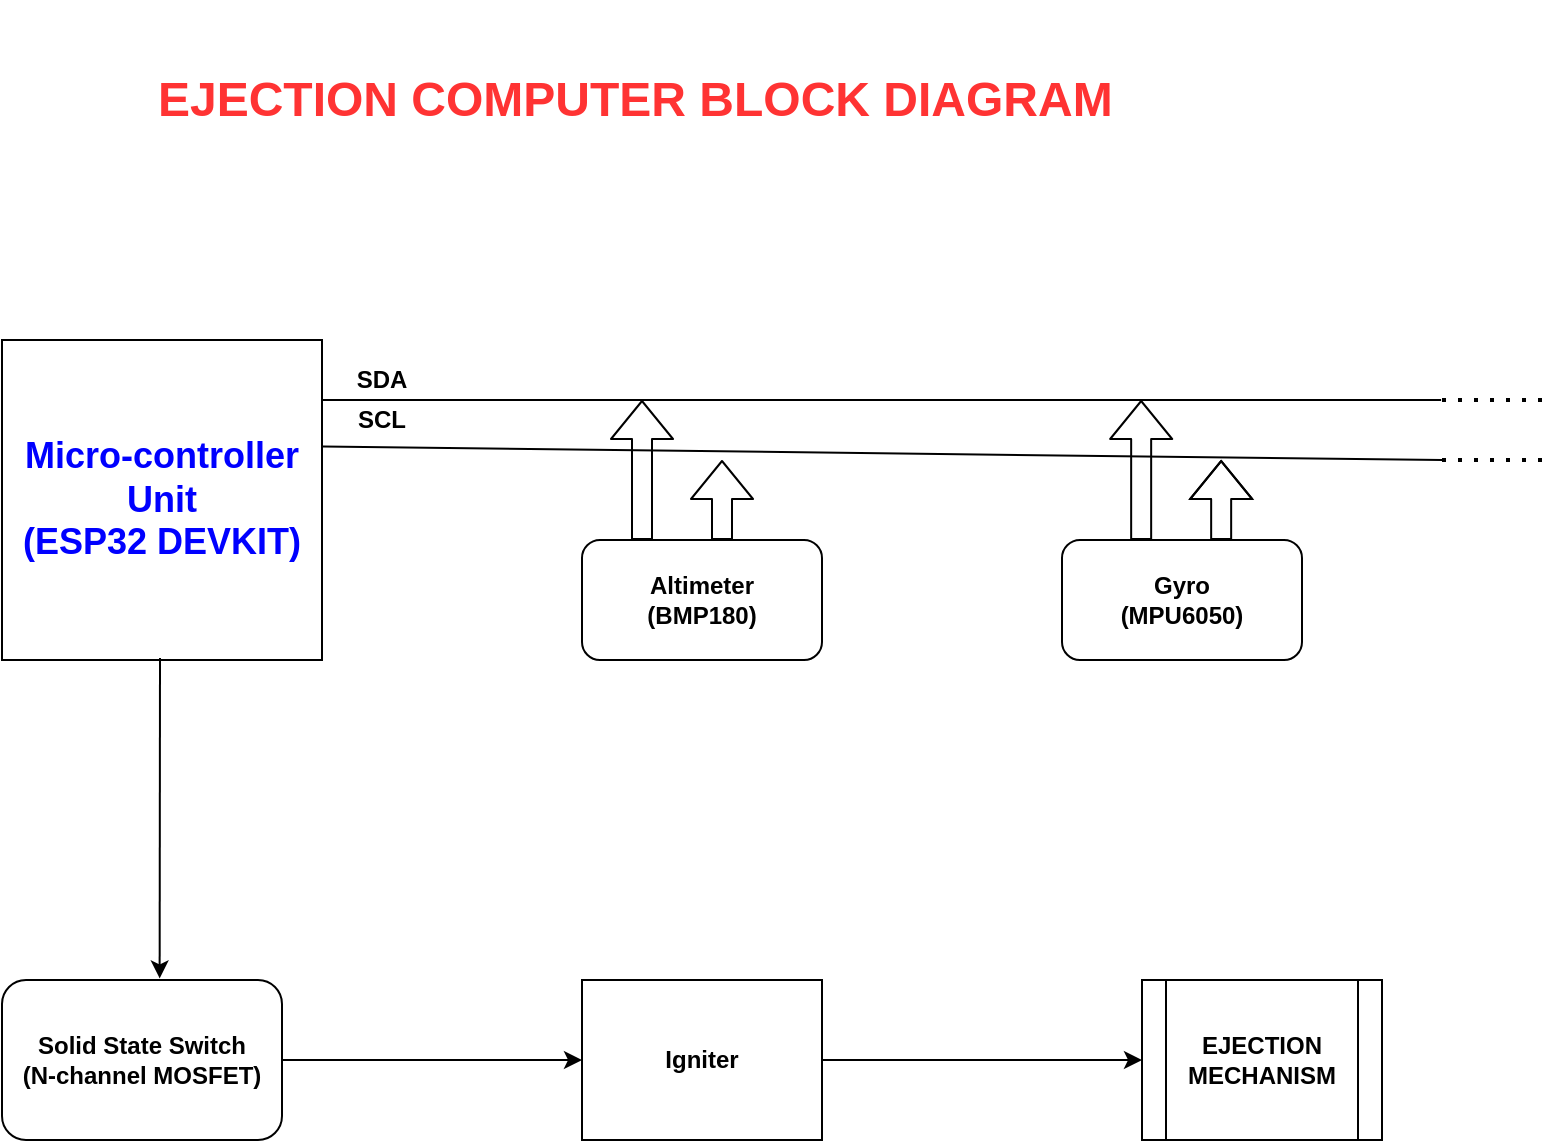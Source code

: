 <mxfile version="13.9.9" type="device"><diagram id="4-7bKPPd9wetrv89MTK9" name="Page-1"><mxGraphModel dx="1551" dy="909" grid="1" gridSize="10" guides="1" tooltips="1" connect="1" arrows="1" fold="1" page="1" pageScale="1" pageWidth="1169" pageHeight="1654" math="0" shadow="0"><root><mxCell id="0"/><mxCell id="1" parent="0"/><mxCell id="a2ZXMqUDyLlCr0ly1ATA-32" value="&lt;h1&gt;&lt;font color=&quot;#ff3333&quot;&gt;EJECTION COMPUTER BLOCK DIAGRAM&amp;nbsp;&lt;/font&gt;&lt;/h1&gt;" style="text;html=1;strokeColor=none;fillColor=none;align=center;verticalAlign=middle;whiteSpace=wrap;rounded=0;" vertex="1" parent="1"><mxGeometry x="310" y="60" width="520" height="100" as="geometry"/></mxCell><mxCell id="a2ZXMqUDyLlCr0ly1ATA-33" value="" style="group" vertex="1" connectable="0" parent="1"><mxGeometry x="250" y="230" width="770" height="400" as="geometry"/></mxCell><mxCell id="a2ZXMqUDyLlCr0ly1ATA-1" value="&lt;h2&gt;&lt;font color=&quot;#0000ff&quot;&gt;&lt;b&gt;Micro-controller Unit&lt;br&gt;&lt;/b&gt;&lt;b&gt;(ESP32 DEVKIT)&lt;/b&gt;&lt;/font&gt;&lt;/h2&gt;" style="whiteSpace=wrap;html=1;aspect=fixed;" vertex="1" parent="a2ZXMqUDyLlCr0ly1ATA-33"><mxGeometry width="160" height="160" as="geometry"/></mxCell><mxCell id="a2ZXMqUDyLlCr0ly1ATA-3" value="&lt;b&gt;Altimeter&lt;br&gt;(BMP180)&lt;/b&gt;" style="rounded=1;whiteSpace=wrap;html=1;" vertex="1" parent="a2ZXMqUDyLlCr0ly1ATA-33"><mxGeometry x="290" y="100" width="120" height="60" as="geometry"/></mxCell><mxCell id="a2ZXMqUDyLlCr0ly1ATA-4" value="&lt;b&gt;Gyro&lt;br&gt;(MPU6050)&lt;/b&gt;" style="rounded=1;whiteSpace=wrap;html=1;" vertex="1" parent="a2ZXMqUDyLlCr0ly1ATA-33"><mxGeometry x="530" y="100" width="120" height="60" as="geometry"/></mxCell><mxCell id="a2ZXMqUDyLlCr0ly1ATA-7" value="&lt;b&gt;Solid State Switch&lt;br&gt;(N-channel MOSFET)&lt;/b&gt;" style="rounded=1;whiteSpace=wrap;html=1;" vertex="1" parent="a2ZXMqUDyLlCr0ly1ATA-33"><mxGeometry y="320" width="140" height="80" as="geometry"/></mxCell><mxCell id="a2ZXMqUDyLlCr0ly1ATA-9" value="&lt;b&gt;Igniter&lt;/b&gt;" style="rounded=0;whiteSpace=wrap;html=1;" vertex="1" parent="a2ZXMqUDyLlCr0ly1ATA-33"><mxGeometry x="290" y="320" width="120" height="80" as="geometry"/></mxCell><mxCell id="a2ZXMqUDyLlCr0ly1ATA-12" value="&lt;b&gt;EJECTION MECHANISM&lt;/b&gt;" style="shape=process;whiteSpace=wrap;html=1;backgroundOutline=1;" vertex="1" parent="a2ZXMqUDyLlCr0ly1ATA-33"><mxGeometry x="570" y="320" width="120" height="80" as="geometry"/></mxCell><mxCell id="a2ZXMqUDyLlCr0ly1ATA-13" value="" style="endArrow=none;html=1;exitX=1.003;exitY=0.333;exitDx=0;exitDy=0;exitPerimeter=0;" edge="1" parent="a2ZXMqUDyLlCr0ly1ATA-33" source="a2ZXMqUDyLlCr0ly1ATA-1"><mxGeometry width="50" height="50" relative="1" as="geometry"><mxPoint x="170" y="60" as="sourcePoint"/><mxPoint x="720" y="60" as="targetPoint"/></mxGeometry></mxCell><mxCell id="a2ZXMqUDyLlCr0ly1ATA-16" value="" style="endArrow=none;html=1;exitX=1.003;exitY=0.333;exitDx=0;exitDy=0;exitPerimeter=0;" edge="1" parent="a2ZXMqUDyLlCr0ly1ATA-33"><mxGeometry width="50" height="50" relative="1" as="geometry"><mxPoint x="160.0" y="30.0" as="sourcePoint"/><mxPoint x="719.55" y="30.05" as="targetPoint"/></mxGeometry></mxCell><mxCell id="a2ZXMqUDyLlCr0ly1ATA-17" value="" style="endArrow=none;dashed=1;html=1;dashPattern=1 3;strokeWidth=2;" edge="1" parent="a2ZXMqUDyLlCr0ly1ATA-33"><mxGeometry width="50" height="50" relative="1" as="geometry"><mxPoint x="720" y="30" as="sourcePoint"/><mxPoint x="770" y="30" as="targetPoint"/></mxGeometry></mxCell><mxCell id="a2ZXMqUDyLlCr0ly1ATA-18" value="" style="endArrow=none;dashed=1;html=1;dashPattern=1 3;strokeWidth=2;" edge="1" parent="a2ZXMqUDyLlCr0ly1ATA-33"><mxGeometry width="50" height="50" relative="1" as="geometry"><mxPoint x="720" y="60" as="sourcePoint"/><mxPoint x="770" y="60" as="targetPoint"/></mxGeometry></mxCell><mxCell id="a2ZXMqUDyLlCr0ly1ATA-19" value="" style="shape=flexArrow;endArrow=classic;html=1;" edge="1" parent="a2ZXMqUDyLlCr0ly1ATA-33"><mxGeometry width="50" height="50" relative="1" as="geometry"><mxPoint x="320" y="100" as="sourcePoint"/><mxPoint x="320" y="30" as="targetPoint"/></mxGeometry></mxCell><mxCell id="a2ZXMqUDyLlCr0ly1ATA-20" value="" style="shape=flexArrow;endArrow=classic;html=1;" edge="1" parent="a2ZXMqUDyLlCr0ly1ATA-33"><mxGeometry width="50" height="50" relative="1" as="geometry"><mxPoint x="360" y="100" as="sourcePoint"/><mxPoint x="360" y="60" as="targetPoint"/></mxGeometry></mxCell><mxCell id="a2ZXMqUDyLlCr0ly1ATA-21" value="" style="shape=flexArrow;endArrow=classic;html=1;" edge="1" parent="a2ZXMqUDyLlCr0ly1ATA-33"><mxGeometry width="50" height="50" relative="1" as="geometry"><mxPoint x="569.58" y="100" as="sourcePoint"/><mxPoint x="569.58" y="30" as="targetPoint"/></mxGeometry></mxCell><mxCell id="a2ZXMqUDyLlCr0ly1ATA-22" value="" style="shape=flexArrow;endArrow=classic;html=1;" edge="1" parent="a2ZXMqUDyLlCr0ly1ATA-33"><mxGeometry width="50" height="50" relative="1" as="geometry"><mxPoint x="609.58" y="100" as="sourcePoint"/><mxPoint x="609.58" y="60" as="targetPoint"/><Array as="points"><mxPoint x="609.58" y="80"/></Array></mxGeometry></mxCell><mxCell id="a2ZXMqUDyLlCr0ly1ATA-23" value="&lt;b&gt;SDA&lt;/b&gt;" style="text;html=1;strokeColor=none;fillColor=none;align=center;verticalAlign=middle;whiteSpace=wrap;rounded=0;" vertex="1" parent="a2ZXMqUDyLlCr0ly1ATA-33"><mxGeometry x="170" y="10" width="40" height="20" as="geometry"/></mxCell><mxCell id="a2ZXMqUDyLlCr0ly1ATA-24" value="&lt;b&gt;SCL&lt;/b&gt;" style="text;html=1;strokeColor=none;fillColor=none;align=center;verticalAlign=middle;whiteSpace=wrap;rounded=0;" vertex="1" parent="a2ZXMqUDyLlCr0ly1ATA-33"><mxGeometry x="170" y="30" width="40" height="20" as="geometry"/></mxCell><mxCell id="a2ZXMqUDyLlCr0ly1ATA-25" value="" style="endArrow=classic;html=1;entryX=0.563;entryY=-0.01;entryDx=0;entryDy=0;entryPerimeter=0;" edge="1" parent="a2ZXMqUDyLlCr0ly1ATA-33" target="a2ZXMqUDyLlCr0ly1ATA-7"><mxGeometry width="50" height="50" relative="1" as="geometry"><mxPoint x="79" y="159" as="sourcePoint"/><mxPoint x="400" y="170" as="targetPoint"/></mxGeometry></mxCell><mxCell id="a2ZXMqUDyLlCr0ly1ATA-27" style="edgeStyle=orthogonalEdgeStyle;rounded=0;orthogonalLoop=1;jettySize=auto;html=1;entryX=0;entryY=0.5;entryDx=0;entryDy=0;" edge="1" parent="a2ZXMqUDyLlCr0ly1ATA-33" source="a2ZXMqUDyLlCr0ly1ATA-9" target="a2ZXMqUDyLlCr0ly1ATA-12"><mxGeometry relative="1" as="geometry"/></mxCell><mxCell id="a2ZXMqUDyLlCr0ly1ATA-26" value="" style="endArrow=classic;html=1;exitX=1;exitY=0.5;exitDx=0;exitDy=0;entryX=0;entryY=0.5;entryDx=0;entryDy=0;" edge="1" parent="a2ZXMqUDyLlCr0ly1ATA-33" source="a2ZXMqUDyLlCr0ly1ATA-7" target="a2ZXMqUDyLlCr0ly1ATA-9"><mxGeometry width="50" height="50" relative="1" as="geometry"><mxPoint x="380" y="310" as="sourcePoint"/><mxPoint x="430" y="260" as="targetPoint"/></mxGeometry></mxCell></root></mxGraphModel></diagram></mxfile>